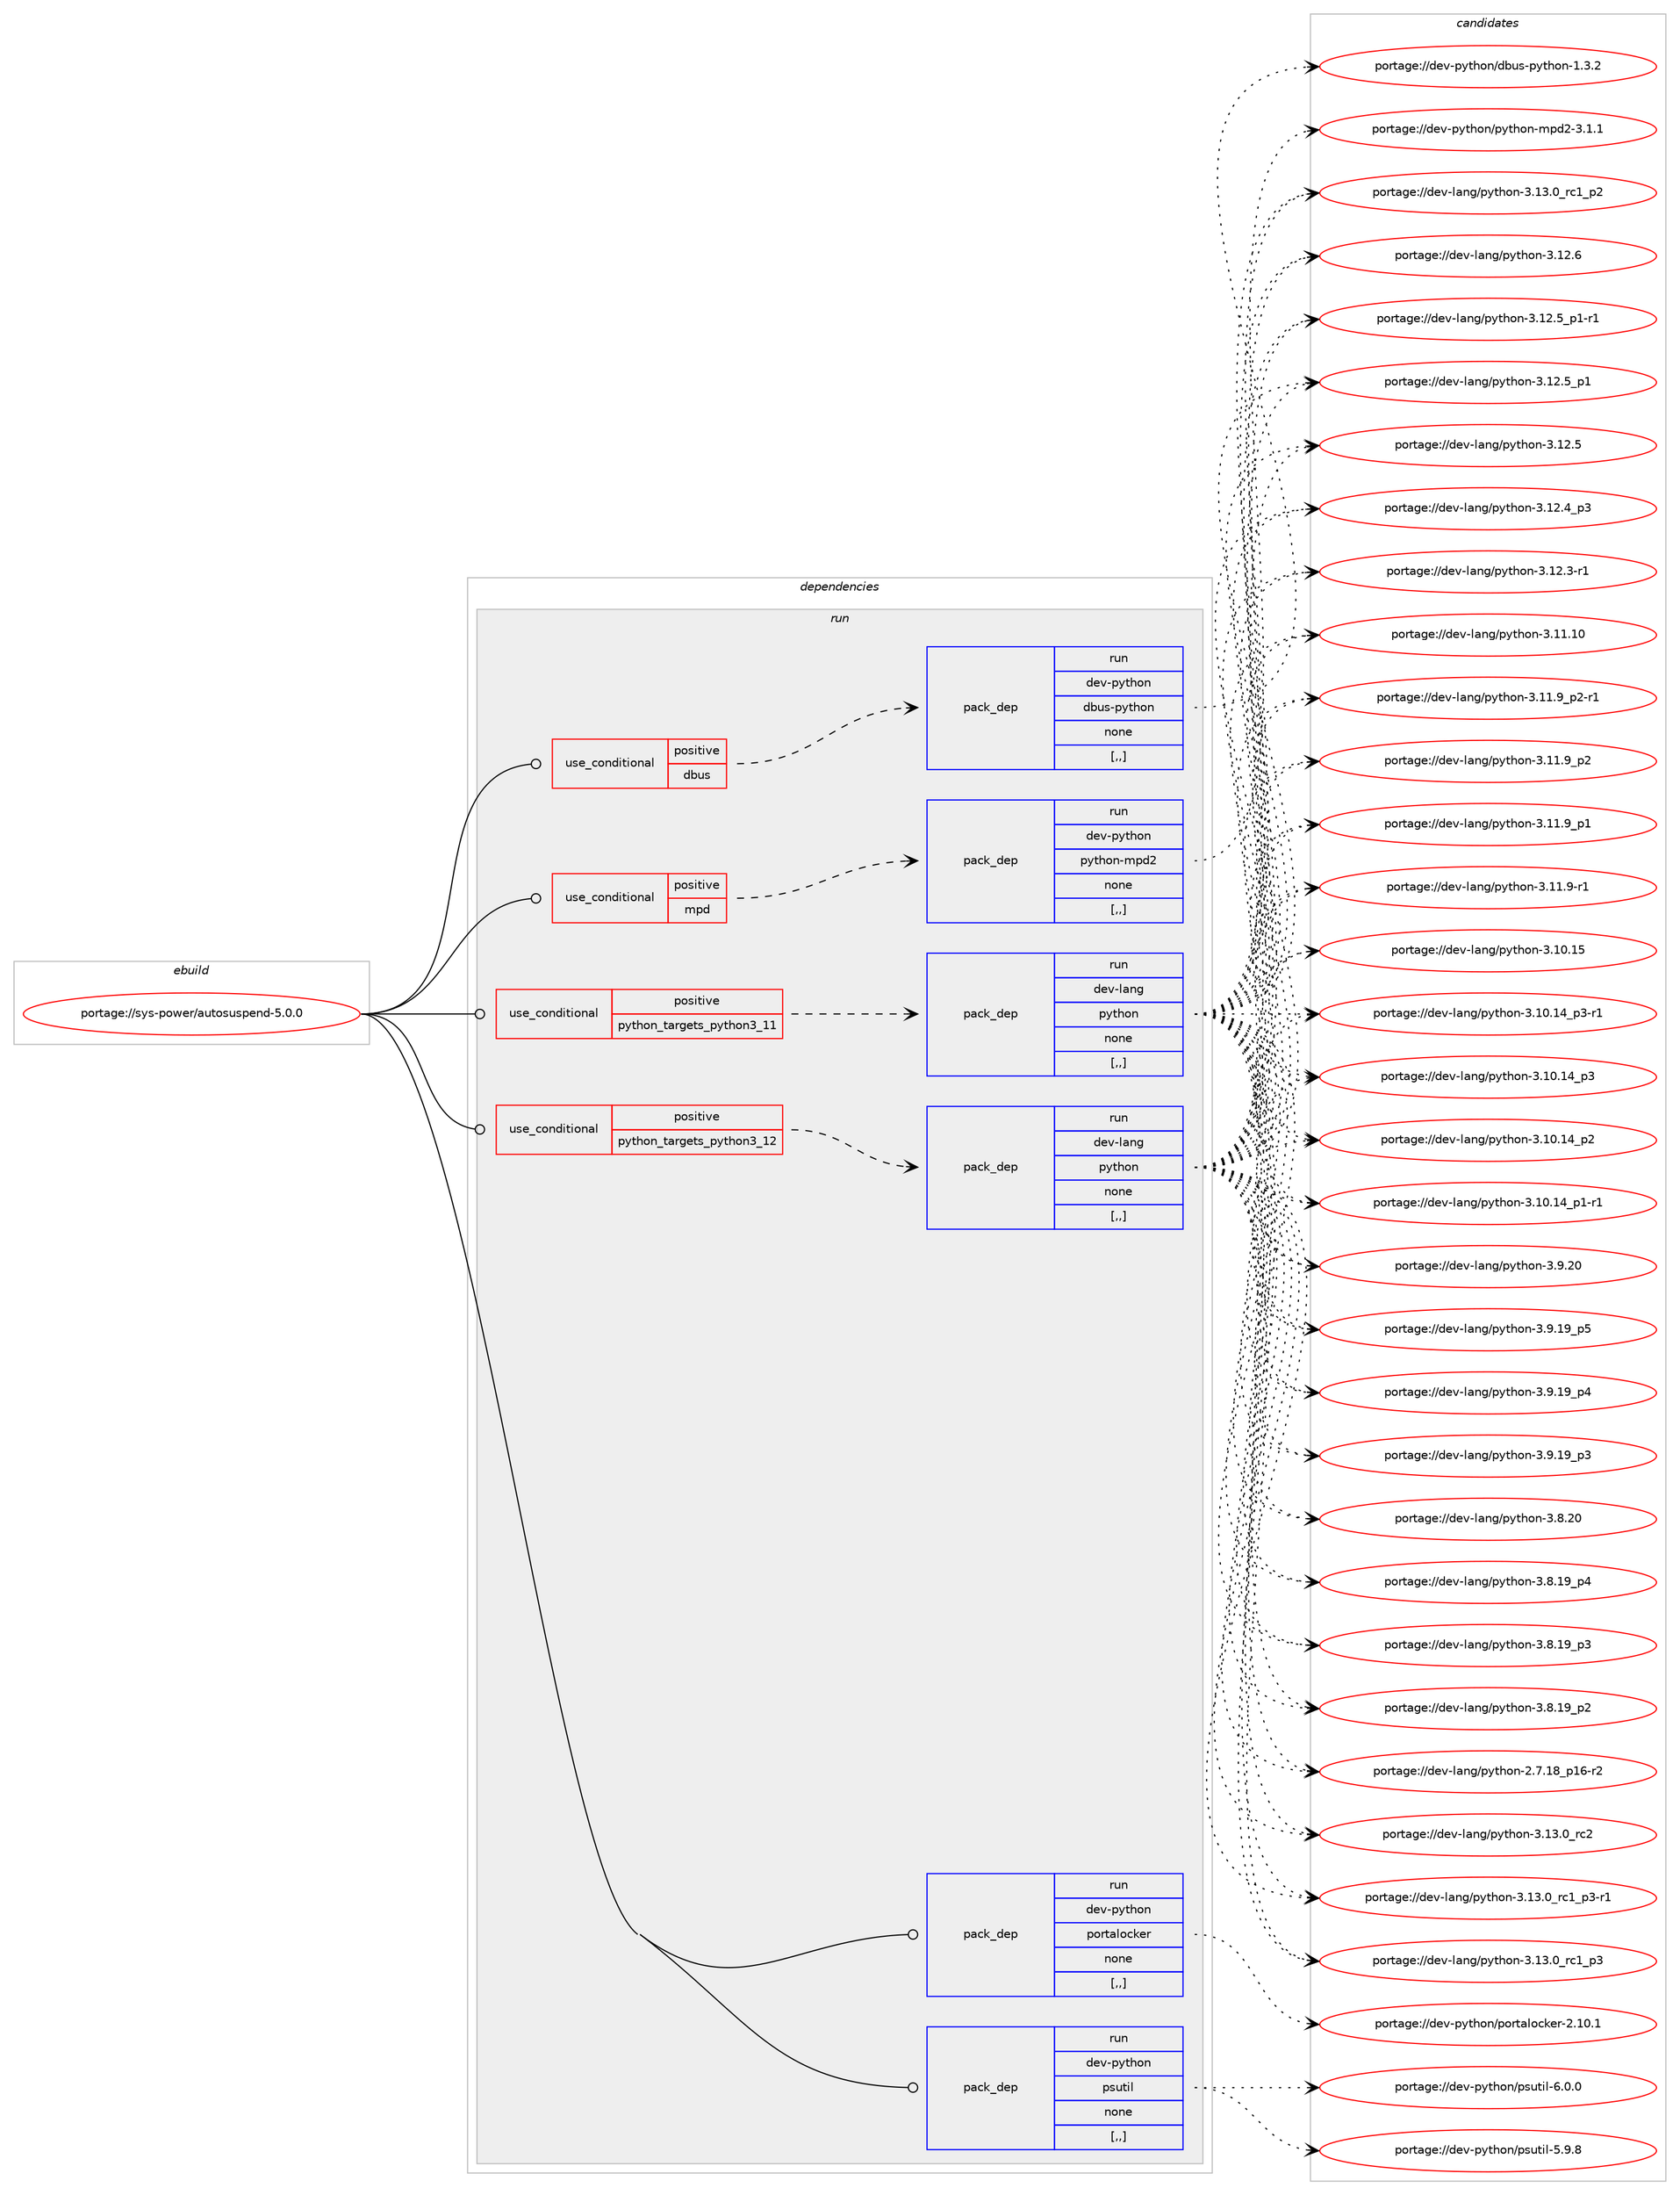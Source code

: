 digraph prolog {

# *************
# Graph options
# *************

newrank=true;
concentrate=true;
compound=true;
graph [rankdir=LR,fontname=Helvetica,fontsize=10,ranksep=1.5];#, ranksep=2.5, nodesep=0.2];
edge  [arrowhead=vee];
node  [fontname=Helvetica,fontsize=10];

# **********
# The ebuild
# **********

subgraph cluster_leftcol {
color=gray;
label=<<i>ebuild</i>>;
id [label="portage://sys-power/autosuspend-5.0.0", color=red, width=4, href="../sys-power/autosuspend-5.0.0.svg"];
}

# ****************
# The dependencies
# ****************

subgraph cluster_midcol {
color=gray;
label=<<i>dependencies</i>>;
subgraph cluster_compile {
fillcolor="#eeeeee";
style=filled;
label=<<i>compile</i>>;
}
subgraph cluster_compileandrun {
fillcolor="#eeeeee";
style=filled;
label=<<i>compile and run</i>>;
}
subgraph cluster_run {
fillcolor="#eeeeee";
style=filled;
label=<<i>run</i>>;
subgraph cond252526 {
dependency954042 [label=<<TABLE BORDER="0" CELLBORDER="1" CELLSPACING="0" CELLPADDING="4"><TR><TD ROWSPAN="3" CELLPADDING="10">use_conditional</TD></TR><TR><TD>positive</TD></TR><TR><TD>dbus</TD></TR></TABLE>>, shape=none, color=red];
subgraph pack694777 {
dependency954043 [label=<<TABLE BORDER="0" CELLBORDER="1" CELLSPACING="0" CELLPADDING="4" WIDTH="220"><TR><TD ROWSPAN="6" CELLPADDING="30">pack_dep</TD></TR><TR><TD WIDTH="110">run</TD></TR><TR><TD>dev-python</TD></TR><TR><TD>dbus-python</TD></TR><TR><TD>none</TD></TR><TR><TD>[,,]</TD></TR></TABLE>>, shape=none, color=blue];
}
dependency954042:e -> dependency954043:w [weight=20,style="dashed",arrowhead="vee"];
}
id:e -> dependency954042:w [weight=20,style="solid",arrowhead="odot"];
subgraph cond252527 {
dependency954044 [label=<<TABLE BORDER="0" CELLBORDER="1" CELLSPACING="0" CELLPADDING="4"><TR><TD ROWSPAN="3" CELLPADDING="10">use_conditional</TD></TR><TR><TD>positive</TD></TR><TR><TD>mpd</TD></TR></TABLE>>, shape=none, color=red];
subgraph pack694778 {
dependency954045 [label=<<TABLE BORDER="0" CELLBORDER="1" CELLSPACING="0" CELLPADDING="4" WIDTH="220"><TR><TD ROWSPAN="6" CELLPADDING="30">pack_dep</TD></TR><TR><TD WIDTH="110">run</TD></TR><TR><TD>dev-python</TD></TR><TR><TD>python-mpd2</TD></TR><TR><TD>none</TD></TR><TR><TD>[,,]</TD></TR></TABLE>>, shape=none, color=blue];
}
dependency954044:e -> dependency954045:w [weight=20,style="dashed",arrowhead="vee"];
}
id:e -> dependency954044:w [weight=20,style="solid",arrowhead="odot"];
subgraph cond252528 {
dependency954046 [label=<<TABLE BORDER="0" CELLBORDER="1" CELLSPACING="0" CELLPADDING="4"><TR><TD ROWSPAN="3" CELLPADDING="10">use_conditional</TD></TR><TR><TD>positive</TD></TR><TR><TD>python_targets_python3_11</TD></TR></TABLE>>, shape=none, color=red];
subgraph pack694779 {
dependency954047 [label=<<TABLE BORDER="0" CELLBORDER="1" CELLSPACING="0" CELLPADDING="4" WIDTH="220"><TR><TD ROWSPAN="6" CELLPADDING="30">pack_dep</TD></TR><TR><TD WIDTH="110">run</TD></TR><TR><TD>dev-lang</TD></TR><TR><TD>python</TD></TR><TR><TD>none</TD></TR><TR><TD>[,,]</TD></TR></TABLE>>, shape=none, color=blue];
}
dependency954046:e -> dependency954047:w [weight=20,style="dashed",arrowhead="vee"];
}
id:e -> dependency954046:w [weight=20,style="solid",arrowhead="odot"];
subgraph cond252529 {
dependency954048 [label=<<TABLE BORDER="0" CELLBORDER="1" CELLSPACING="0" CELLPADDING="4"><TR><TD ROWSPAN="3" CELLPADDING="10">use_conditional</TD></TR><TR><TD>positive</TD></TR><TR><TD>python_targets_python3_12</TD></TR></TABLE>>, shape=none, color=red];
subgraph pack694780 {
dependency954049 [label=<<TABLE BORDER="0" CELLBORDER="1" CELLSPACING="0" CELLPADDING="4" WIDTH="220"><TR><TD ROWSPAN="6" CELLPADDING="30">pack_dep</TD></TR><TR><TD WIDTH="110">run</TD></TR><TR><TD>dev-lang</TD></TR><TR><TD>python</TD></TR><TR><TD>none</TD></TR><TR><TD>[,,]</TD></TR></TABLE>>, shape=none, color=blue];
}
dependency954048:e -> dependency954049:w [weight=20,style="dashed",arrowhead="vee"];
}
id:e -> dependency954048:w [weight=20,style="solid",arrowhead="odot"];
subgraph pack694781 {
dependency954050 [label=<<TABLE BORDER="0" CELLBORDER="1" CELLSPACING="0" CELLPADDING="4" WIDTH="220"><TR><TD ROWSPAN="6" CELLPADDING="30">pack_dep</TD></TR><TR><TD WIDTH="110">run</TD></TR><TR><TD>dev-python</TD></TR><TR><TD>portalocker</TD></TR><TR><TD>none</TD></TR><TR><TD>[,,]</TD></TR></TABLE>>, shape=none, color=blue];
}
id:e -> dependency954050:w [weight=20,style="solid",arrowhead="odot"];
subgraph pack694782 {
dependency954051 [label=<<TABLE BORDER="0" CELLBORDER="1" CELLSPACING="0" CELLPADDING="4" WIDTH="220"><TR><TD ROWSPAN="6" CELLPADDING="30">pack_dep</TD></TR><TR><TD WIDTH="110">run</TD></TR><TR><TD>dev-python</TD></TR><TR><TD>psutil</TD></TR><TR><TD>none</TD></TR><TR><TD>[,,]</TD></TR></TABLE>>, shape=none, color=blue];
}
id:e -> dependency954051:w [weight=20,style="solid",arrowhead="odot"];
}
}

# **************
# The candidates
# **************

subgraph cluster_choices {
rank=same;
color=gray;
label=<<i>candidates</i>>;

subgraph choice694777 {
color=black;
nodesep=1;
choice10010111845112121116104111110471009811711545112121116104111110454946514650 [label="portage://dev-python/dbus-python-1.3.2", color=red, width=4,href="../dev-python/dbus-python-1.3.2.svg"];
dependency954043:e -> choice10010111845112121116104111110471009811711545112121116104111110454946514650:w [style=dotted,weight="100"];
}
subgraph choice694778 {
color=black;
nodesep=1;
choice10010111845112121116104111110471121211161041111104510911210050455146494649 [label="portage://dev-python/python-mpd2-3.1.1", color=red, width=4,href="../dev-python/python-mpd2-3.1.1.svg"];
dependency954045:e -> choice10010111845112121116104111110471121211161041111104510911210050455146494649:w [style=dotted,weight="100"];
}
subgraph choice694779 {
color=black;
nodesep=1;
choice10010111845108971101034711212111610411111045514649514648951149950 [label="portage://dev-lang/python-3.13.0_rc2", color=red, width=4,href="../dev-lang/python-3.13.0_rc2.svg"];
choice1001011184510897110103471121211161041111104551464951464895114994995112514511449 [label="portage://dev-lang/python-3.13.0_rc1_p3-r1", color=red, width=4,href="../dev-lang/python-3.13.0_rc1_p3-r1.svg"];
choice100101118451089711010347112121116104111110455146495146489511499499511251 [label="portage://dev-lang/python-3.13.0_rc1_p3", color=red, width=4,href="../dev-lang/python-3.13.0_rc1_p3.svg"];
choice100101118451089711010347112121116104111110455146495146489511499499511250 [label="portage://dev-lang/python-3.13.0_rc1_p2", color=red, width=4,href="../dev-lang/python-3.13.0_rc1_p2.svg"];
choice10010111845108971101034711212111610411111045514649504654 [label="portage://dev-lang/python-3.12.6", color=red, width=4,href="../dev-lang/python-3.12.6.svg"];
choice1001011184510897110103471121211161041111104551464950465395112494511449 [label="portage://dev-lang/python-3.12.5_p1-r1", color=red, width=4,href="../dev-lang/python-3.12.5_p1-r1.svg"];
choice100101118451089711010347112121116104111110455146495046539511249 [label="portage://dev-lang/python-3.12.5_p1", color=red, width=4,href="../dev-lang/python-3.12.5_p1.svg"];
choice10010111845108971101034711212111610411111045514649504653 [label="portage://dev-lang/python-3.12.5", color=red, width=4,href="../dev-lang/python-3.12.5.svg"];
choice100101118451089711010347112121116104111110455146495046529511251 [label="portage://dev-lang/python-3.12.4_p3", color=red, width=4,href="../dev-lang/python-3.12.4_p3.svg"];
choice100101118451089711010347112121116104111110455146495046514511449 [label="portage://dev-lang/python-3.12.3-r1", color=red, width=4,href="../dev-lang/python-3.12.3-r1.svg"];
choice1001011184510897110103471121211161041111104551464949464948 [label="portage://dev-lang/python-3.11.10", color=red, width=4,href="../dev-lang/python-3.11.10.svg"];
choice1001011184510897110103471121211161041111104551464949465795112504511449 [label="portage://dev-lang/python-3.11.9_p2-r1", color=red, width=4,href="../dev-lang/python-3.11.9_p2-r1.svg"];
choice100101118451089711010347112121116104111110455146494946579511250 [label="portage://dev-lang/python-3.11.9_p2", color=red, width=4,href="../dev-lang/python-3.11.9_p2.svg"];
choice100101118451089711010347112121116104111110455146494946579511249 [label="portage://dev-lang/python-3.11.9_p1", color=red, width=4,href="../dev-lang/python-3.11.9_p1.svg"];
choice100101118451089711010347112121116104111110455146494946574511449 [label="portage://dev-lang/python-3.11.9-r1", color=red, width=4,href="../dev-lang/python-3.11.9-r1.svg"];
choice1001011184510897110103471121211161041111104551464948464953 [label="portage://dev-lang/python-3.10.15", color=red, width=4,href="../dev-lang/python-3.10.15.svg"];
choice100101118451089711010347112121116104111110455146494846495295112514511449 [label="portage://dev-lang/python-3.10.14_p3-r1", color=red, width=4,href="../dev-lang/python-3.10.14_p3-r1.svg"];
choice10010111845108971101034711212111610411111045514649484649529511251 [label="portage://dev-lang/python-3.10.14_p3", color=red, width=4,href="../dev-lang/python-3.10.14_p3.svg"];
choice10010111845108971101034711212111610411111045514649484649529511250 [label="portage://dev-lang/python-3.10.14_p2", color=red, width=4,href="../dev-lang/python-3.10.14_p2.svg"];
choice100101118451089711010347112121116104111110455146494846495295112494511449 [label="portage://dev-lang/python-3.10.14_p1-r1", color=red, width=4,href="../dev-lang/python-3.10.14_p1-r1.svg"];
choice10010111845108971101034711212111610411111045514657465048 [label="portage://dev-lang/python-3.9.20", color=red, width=4,href="../dev-lang/python-3.9.20.svg"];
choice100101118451089711010347112121116104111110455146574649579511253 [label="portage://dev-lang/python-3.9.19_p5", color=red, width=4,href="../dev-lang/python-3.9.19_p5.svg"];
choice100101118451089711010347112121116104111110455146574649579511252 [label="portage://dev-lang/python-3.9.19_p4", color=red, width=4,href="../dev-lang/python-3.9.19_p4.svg"];
choice100101118451089711010347112121116104111110455146574649579511251 [label="portage://dev-lang/python-3.9.19_p3", color=red, width=4,href="../dev-lang/python-3.9.19_p3.svg"];
choice10010111845108971101034711212111610411111045514656465048 [label="portage://dev-lang/python-3.8.20", color=red, width=4,href="../dev-lang/python-3.8.20.svg"];
choice100101118451089711010347112121116104111110455146564649579511252 [label="portage://dev-lang/python-3.8.19_p4", color=red, width=4,href="../dev-lang/python-3.8.19_p4.svg"];
choice100101118451089711010347112121116104111110455146564649579511251 [label="portage://dev-lang/python-3.8.19_p3", color=red, width=4,href="../dev-lang/python-3.8.19_p3.svg"];
choice100101118451089711010347112121116104111110455146564649579511250 [label="portage://dev-lang/python-3.8.19_p2", color=red, width=4,href="../dev-lang/python-3.8.19_p2.svg"];
choice100101118451089711010347112121116104111110455046554649569511249544511450 [label="portage://dev-lang/python-2.7.18_p16-r2", color=red, width=4,href="../dev-lang/python-2.7.18_p16-r2.svg"];
dependency954047:e -> choice10010111845108971101034711212111610411111045514649514648951149950:w [style=dotted,weight="100"];
dependency954047:e -> choice1001011184510897110103471121211161041111104551464951464895114994995112514511449:w [style=dotted,weight="100"];
dependency954047:e -> choice100101118451089711010347112121116104111110455146495146489511499499511251:w [style=dotted,weight="100"];
dependency954047:e -> choice100101118451089711010347112121116104111110455146495146489511499499511250:w [style=dotted,weight="100"];
dependency954047:e -> choice10010111845108971101034711212111610411111045514649504654:w [style=dotted,weight="100"];
dependency954047:e -> choice1001011184510897110103471121211161041111104551464950465395112494511449:w [style=dotted,weight="100"];
dependency954047:e -> choice100101118451089711010347112121116104111110455146495046539511249:w [style=dotted,weight="100"];
dependency954047:e -> choice10010111845108971101034711212111610411111045514649504653:w [style=dotted,weight="100"];
dependency954047:e -> choice100101118451089711010347112121116104111110455146495046529511251:w [style=dotted,weight="100"];
dependency954047:e -> choice100101118451089711010347112121116104111110455146495046514511449:w [style=dotted,weight="100"];
dependency954047:e -> choice1001011184510897110103471121211161041111104551464949464948:w [style=dotted,weight="100"];
dependency954047:e -> choice1001011184510897110103471121211161041111104551464949465795112504511449:w [style=dotted,weight="100"];
dependency954047:e -> choice100101118451089711010347112121116104111110455146494946579511250:w [style=dotted,weight="100"];
dependency954047:e -> choice100101118451089711010347112121116104111110455146494946579511249:w [style=dotted,weight="100"];
dependency954047:e -> choice100101118451089711010347112121116104111110455146494946574511449:w [style=dotted,weight="100"];
dependency954047:e -> choice1001011184510897110103471121211161041111104551464948464953:w [style=dotted,weight="100"];
dependency954047:e -> choice100101118451089711010347112121116104111110455146494846495295112514511449:w [style=dotted,weight="100"];
dependency954047:e -> choice10010111845108971101034711212111610411111045514649484649529511251:w [style=dotted,weight="100"];
dependency954047:e -> choice10010111845108971101034711212111610411111045514649484649529511250:w [style=dotted,weight="100"];
dependency954047:e -> choice100101118451089711010347112121116104111110455146494846495295112494511449:w [style=dotted,weight="100"];
dependency954047:e -> choice10010111845108971101034711212111610411111045514657465048:w [style=dotted,weight="100"];
dependency954047:e -> choice100101118451089711010347112121116104111110455146574649579511253:w [style=dotted,weight="100"];
dependency954047:e -> choice100101118451089711010347112121116104111110455146574649579511252:w [style=dotted,weight="100"];
dependency954047:e -> choice100101118451089711010347112121116104111110455146574649579511251:w [style=dotted,weight="100"];
dependency954047:e -> choice10010111845108971101034711212111610411111045514656465048:w [style=dotted,weight="100"];
dependency954047:e -> choice100101118451089711010347112121116104111110455146564649579511252:w [style=dotted,weight="100"];
dependency954047:e -> choice100101118451089711010347112121116104111110455146564649579511251:w [style=dotted,weight="100"];
dependency954047:e -> choice100101118451089711010347112121116104111110455146564649579511250:w [style=dotted,weight="100"];
dependency954047:e -> choice100101118451089711010347112121116104111110455046554649569511249544511450:w [style=dotted,weight="100"];
}
subgraph choice694780 {
color=black;
nodesep=1;
choice10010111845108971101034711212111610411111045514649514648951149950 [label="portage://dev-lang/python-3.13.0_rc2", color=red, width=4,href="../dev-lang/python-3.13.0_rc2.svg"];
choice1001011184510897110103471121211161041111104551464951464895114994995112514511449 [label="portage://dev-lang/python-3.13.0_rc1_p3-r1", color=red, width=4,href="../dev-lang/python-3.13.0_rc1_p3-r1.svg"];
choice100101118451089711010347112121116104111110455146495146489511499499511251 [label="portage://dev-lang/python-3.13.0_rc1_p3", color=red, width=4,href="../dev-lang/python-3.13.0_rc1_p3.svg"];
choice100101118451089711010347112121116104111110455146495146489511499499511250 [label="portage://dev-lang/python-3.13.0_rc1_p2", color=red, width=4,href="../dev-lang/python-3.13.0_rc1_p2.svg"];
choice10010111845108971101034711212111610411111045514649504654 [label="portage://dev-lang/python-3.12.6", color=red, width=4,href="../dev-lang/python-3.12.6.svg"];
choice1001011184510897110103471121211161041111104551464950465395112494511449 [label="portage://dev-lang/python-3.12.5_p1-r1", color=red, width=4,href="../dev-lang/python-3.12.5_p1-r1.svg"];
choice100101118451089711010347112121116104111110455146495046539511249 [label="portage://dev-lang/python-3.12.5_p1", color=red, width=4,href="../dev-lang/python-3.12.5_p1.svg"];
choice10010111845108971101034711212111610411111045514649504653 [label="portage://dev-lang/python-3.12.5", color=red, width=4,href="../dev-lang/python-3.12.5.svg"];
choice100101118451089711010347112121116104111110455146495046529511251 [label="portage://dev-lang/python-3.12.4_p3", color=red, width=4,href="../dev-lang/python-3.12.4_p3.svg"];
choice100101118451089711010347112121116104111110455146495046514511449 [label="portage://dev-lang/python-3.12.3-r1", color=red, width=4,href="../dev-lang/python-3.12.3-r1.svg"];
choice1001011184510897110103471121211161041111104551464949464948 [label="portage://dev-lang/python-3.11.10", color=red, width=4,href="../dev-lang/python-3.11.10.svg"];
choice1001011184510897110103471121211161041111104551464949465795112504511449 [label="portage://dev-lang/python-3.11.9_p2-r1", color=red, width=4,href="../dev-lang/python-3.11.9_p2-r1.svg"];
choice100101118451089711010347112121116104111110455146494946579511250 [label="portage://dev-lang/python-3.11.9_p2", color=red, width=4,href="../dev-lang/python-3.11.9_p2.svg"];
choice100101118451089711010347112121116104111110455146494946579511249 [label="portage://dev-lang/python-3.11.9_p1", color=red, width=4,href="../dev-lang/python-3.11.9_p1.svg"];
choice100101118451089711010347112121116104111110455146494946574511449 [label="portage://dev-lang/python-3.11.9-r1", color=red, width=4,href="../dev-lang/python-3.11.9-r1.svg"];
choice1001011184510897110103471121211161041111104551464948464953 [label="portage://dev-lang/python-3.10.15", color=red, width=4,href="../dev-lang/python-3.10.15.svg"];
choice100101118451089711010347112121116104111110455146494846495295112514511449 [label="portage://dev-lang/python-3.10.14_p3-r1", color=red, width=4,href="../dev-lang/python-3.10.14_p3-r1.svg"];
choice10010111845108971101034711212111610411111045514649484649529511251 [label="portage://dev-lang/python-3.10.14_p3", color=red, width=4,href="../dev-lang/python-3.10.14_p3.svg"];
choice10010111845108971101034711212111610411111045514649484649529511250 [label="portage://dev-lang/python-3.10.14_p2", color=red, width=4,href="../dev-lang/python-3.10.14_p2.svg"];
choice100101118451089711010347112121116104111110455146494846495295112494511449 [label="portage://dev-lang/python-3.10.14_p1-r1", color=red, width=4,href="../dev-lang/python-3.10.14_p1-r1.svg"];
choice10010111845108971101034711212111610411111045514657465048 [label="portage://dev-lang/python-3.9.20", color=red, width=4,href="../dev-lang/python-3.9.20.svg"];
choice100101118451089711010347112121116104111110455146574649579511253 [label="portage://dev-lang/python-3.9.19_p5", color=red, width=4,href="../dev-lang/python-3.9.19_p5.svg"];
choice100101118451089711010347112121116104111110455146574649579511252 [label="portage://dev-lang/python-3.9.19_p4", color=red, width=4,href="../dev-lang/python-3.9.19_p4.svg"];
choice100101118451089711010347112121116104111110455146574649579511251 [label="portage://dev-lang/python-3.9.19_p3", color=red, width=4,href="../dev-lang/python-3.9.19_p3.svg"];
choice10010111845108971101034711212111610411111045514656465048 [label="portage://dev-lang/python-3.8.20", color=red, width=4,href="../dev-lang/python-3.8.20.svg"];
choice100101118451089711010347112121116104111110455146564649579511252 [label="portage://dev-lang/python-3.8.19_p4", color=red, width=4,href="../dev-lang/python-3.8.19_p4.svg"];
choice100101118451089711010347112121116104111110455146564649579511251 [label="portage://dev-lang/python-3.8.19_p3", color=red, width=4,href="../dev-lang/python-3.8.19_p3.svg"];
choice100101118451089711010347112121116104111110455146564649579511250 [label="portage://dev-lang/python-3.8.19_p2", color=red, width=4,href="../dev-lang/python-3.8.19_p2.svg"];
choice100101118451089711010347112121116104111110455046554649569511249544511450 [label="portage://dev-lang/python-2.7.18_p16-r2", color=red, width=4,href="../dev-lang/python-2.7.18_p16-r2.svg"];
dependency954049:e -> choice10010111845108971101034711212111610411111045514649514648951149950:w [style=dotted,weight="100"];
dependency954049:e -> choice1001011184510897110103471121211161041111104551464951464895114994995112514511449:w [style=dotted,weight="100"];
dependency954049:e -> choice100101118451089711010347112121116104111110455146495146489511499499511251:w [style=dotted,weight="100"];
dependency954049:e -> choice100101118451089711010347112121116104111110455146495146489511499499511250:w [style=dotted,weight="100"];
dependency954049:e -> choice10010111845108971101034711212111610411111045514649504654:w [style=dotted,weight="100"];
dependency954049:e -> choice1001011184510897110103471121211161041111104551464950465395112494511449:w [style=dotted,weight="100"];
dependency954049:e -> choice100101118451089711010347112121116104111110455146495046539511249:w [style=dotted,weight="100"];
dependency954049:e -> choice10010111845108971101034711212111610411111045514649504653:w [style=dotted,weight="100"];
dependency954049:e -> choice100101118451089711010347112121116104111110455146495046529511251:w [style=dotted,weight="100"];
dependency954049:e -> choice100101118451089711010347112121116104111110455146495046514511449:w [style=dotted,weight="100"];
dependency954049:e -> choice1001011184510897110103471121211161041111104551464949464948:w [style=dotted,weight="100"];
dependency954049:e -> choice1001011184510897110103471121211161041111104551464949465795112504511449:w [style=dotted,weight="100"];
dependency954049:e -> choice100101118451089711010347112121116104111110455146494946579511250:w [style=dotted,weight="100"];
dependency954049:e -> choice100101118451089711010347112121116104111110455146494946579511249:w [style=dotted,weight="100"];
dependency954049:e -> choice100101118451089711010347112121116104111110455146494946574511449:w [style=dotted,weight="100"];
dependency954049:e -> choice1001011184510897110103471121211161041111104551464948464953:w [style=dotted,weight="100"];
dependency954049:e -> choice100101118451089711010347112121116104111110455146494846495295112514511449:w [style=dotted,weight="100"];
dependency954049:e -> choice10010111845108971101034711212111610411111045514649484649529511251:w [style=dotted,weight="100"];
dependency954049:e -> choice10010111845108971101034711212111610411111045514649484649529511250:w [style=dotted,weight="100"];
dependency954049:e -> choice100101118451089711010347112121116104111110455146494846495295112494511449:w [style=dotted,weight="100"];
dependency954049:e -> choice10010111845108971101034711212111610411111045514657465048:w [style=dotted,weight="100"];
dependency954049:e -> choice100101118451089711010347112121116104111110455146574649579511253:w [style=dotted,weight="100"];
dependency954049:e -> choice100101118451089711010347112121116104111110455146574649579511252:w [style=dotted,weight="100"];
dependency954049:e -> choice100101118451089711010347112121116104111110455146574649579511251:w [style=dotted,weight="100"];
dependency954049:e -> choice10010111845108971101034711212111610411111045514656465048:w [style=dotted,weight="100"];
dependency954049:e -> choice100101118451089711010347112121116104111110455146564649579511252:w [style=dotted,weight="100"];
dependency954049:e -> choice100101118451089711010347112121116104111110455146564649579511251:w [style=dotted,weight="100"];
dependency954049:e -> choice100101118451089711010347112121116104111110455146564649579511250:w [style=dotted,weight="100"];
dependency954049:e -> choice100101118451089711010347112121116104111110455046554649569511249544511450:w [style=dotted,weight="100"];
}
subgraph choice694781 {
color=black;
nodesep=1;
choice1001011184511212111610411111047112111114116971081119910710111445504649484649 [label="portage://dev-python/portalocker-2.10.1", color=red, width=4,href="../dev-python/portalocker-2.10.1.svg"];
dependency954050:e -> choice1001011184511212111610411111047112111114116971081119910710111445504649484649:w [style=dotted,weight="100"];
}
subgraph choice694782 {
color=black;
nodesep=1;
choice1001011184511212111610411111047112115117116105108455446484648 [label="portage://dev-python/psutil-6.0.0", color=red, width=4,href="../dev-python/psutil-6.0.0.svg"];
choice1001011184511212111610411111047112115117116105108455346574656 [label="portage://dev-python/psutil-5.9.8", color=red, width=4,href="../dev-python/psutil-5.9.8.svg"];
dependency954051:e -> choice1001011184511212111610411111047112115117116105108455446484648:w [style=dotted,weight="100"];
dependency954051:e -> choice1001011184511212111610411111047112115117116105108455346574656:w [style=dotted,weight="100"];
}
}

}
